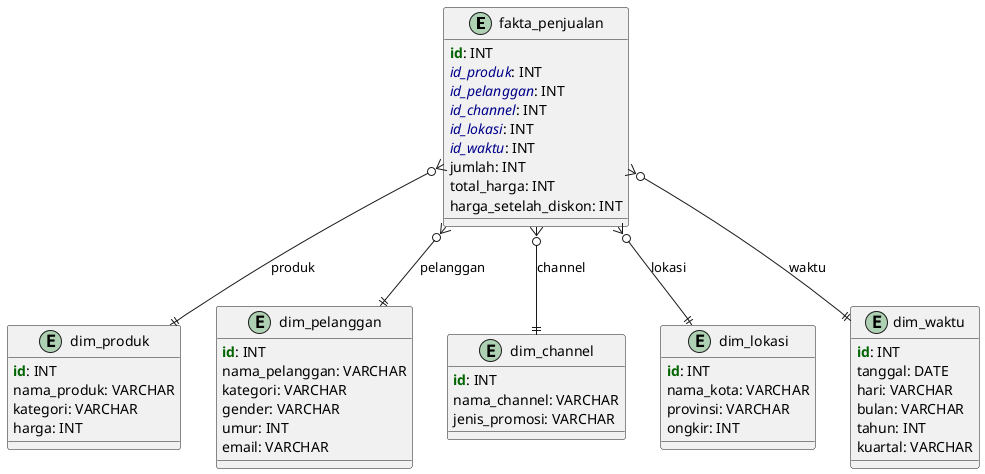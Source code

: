 @startuml
!define primaryKey(x) <b><color:DarkGreen>x</color></b>
!define foreignKey(x) <i><color:DarkBlue>x</color></i>

entity fakta_penjualan {
    primaryKey(id): INT
    foreignKey(id_produk): INT
    foreignKey(id_pelanggan): INT
    foreignKey(id_channel): INT
    foreignKey(id_lokasi): INT
    foreignKey(id_waktu): INT
    jumlah: INT
    total_harga: INT
    harga_setelah_diskon: INT
}

entity dim_produk {
    primaryKey(id): INT
    nama_produk: VARCHAR
    kategori: VARCHAR
    harga: INT
}

entity dim_pelanggan {
    primaryKey(id): INT
    nama_pelanggan: VARCHAR
    kategori: VARCHAR
    gender: VARCHAR
    umur: INT
    email: VARCHAR
}

entity dim_channel {
    primaryKey(id): INT
    nama_channel: VARCHAR
    jenis_promosi: VARCHAR
}

entity dim_lokasi {
    primaryKey(id): INT
    nama_kota: VARCHAR
    provinsi: VARCHAR
    ongkir: INT
}

entity dim_waktu {
    primaryKey(id): INT
    tanggal: DATE
    hari: VARCHAR
    bulan: VARCHAR
    tahun: INT
    kuartal: VARCHAR
}

' RELASI FAKTA KE DIMENSI
fakta_penjualan }o--|| dim_produk : produk
fakta_penjualan }o--|| dim_pelanggan : pelanggan
fakta_penjualan }o--|| dim_channel : channel
fakta_penjualan }o--|| dim_lokasi : lokasi
fakta_penjualan }o--|| dim_waktu : waktu
@enduml

